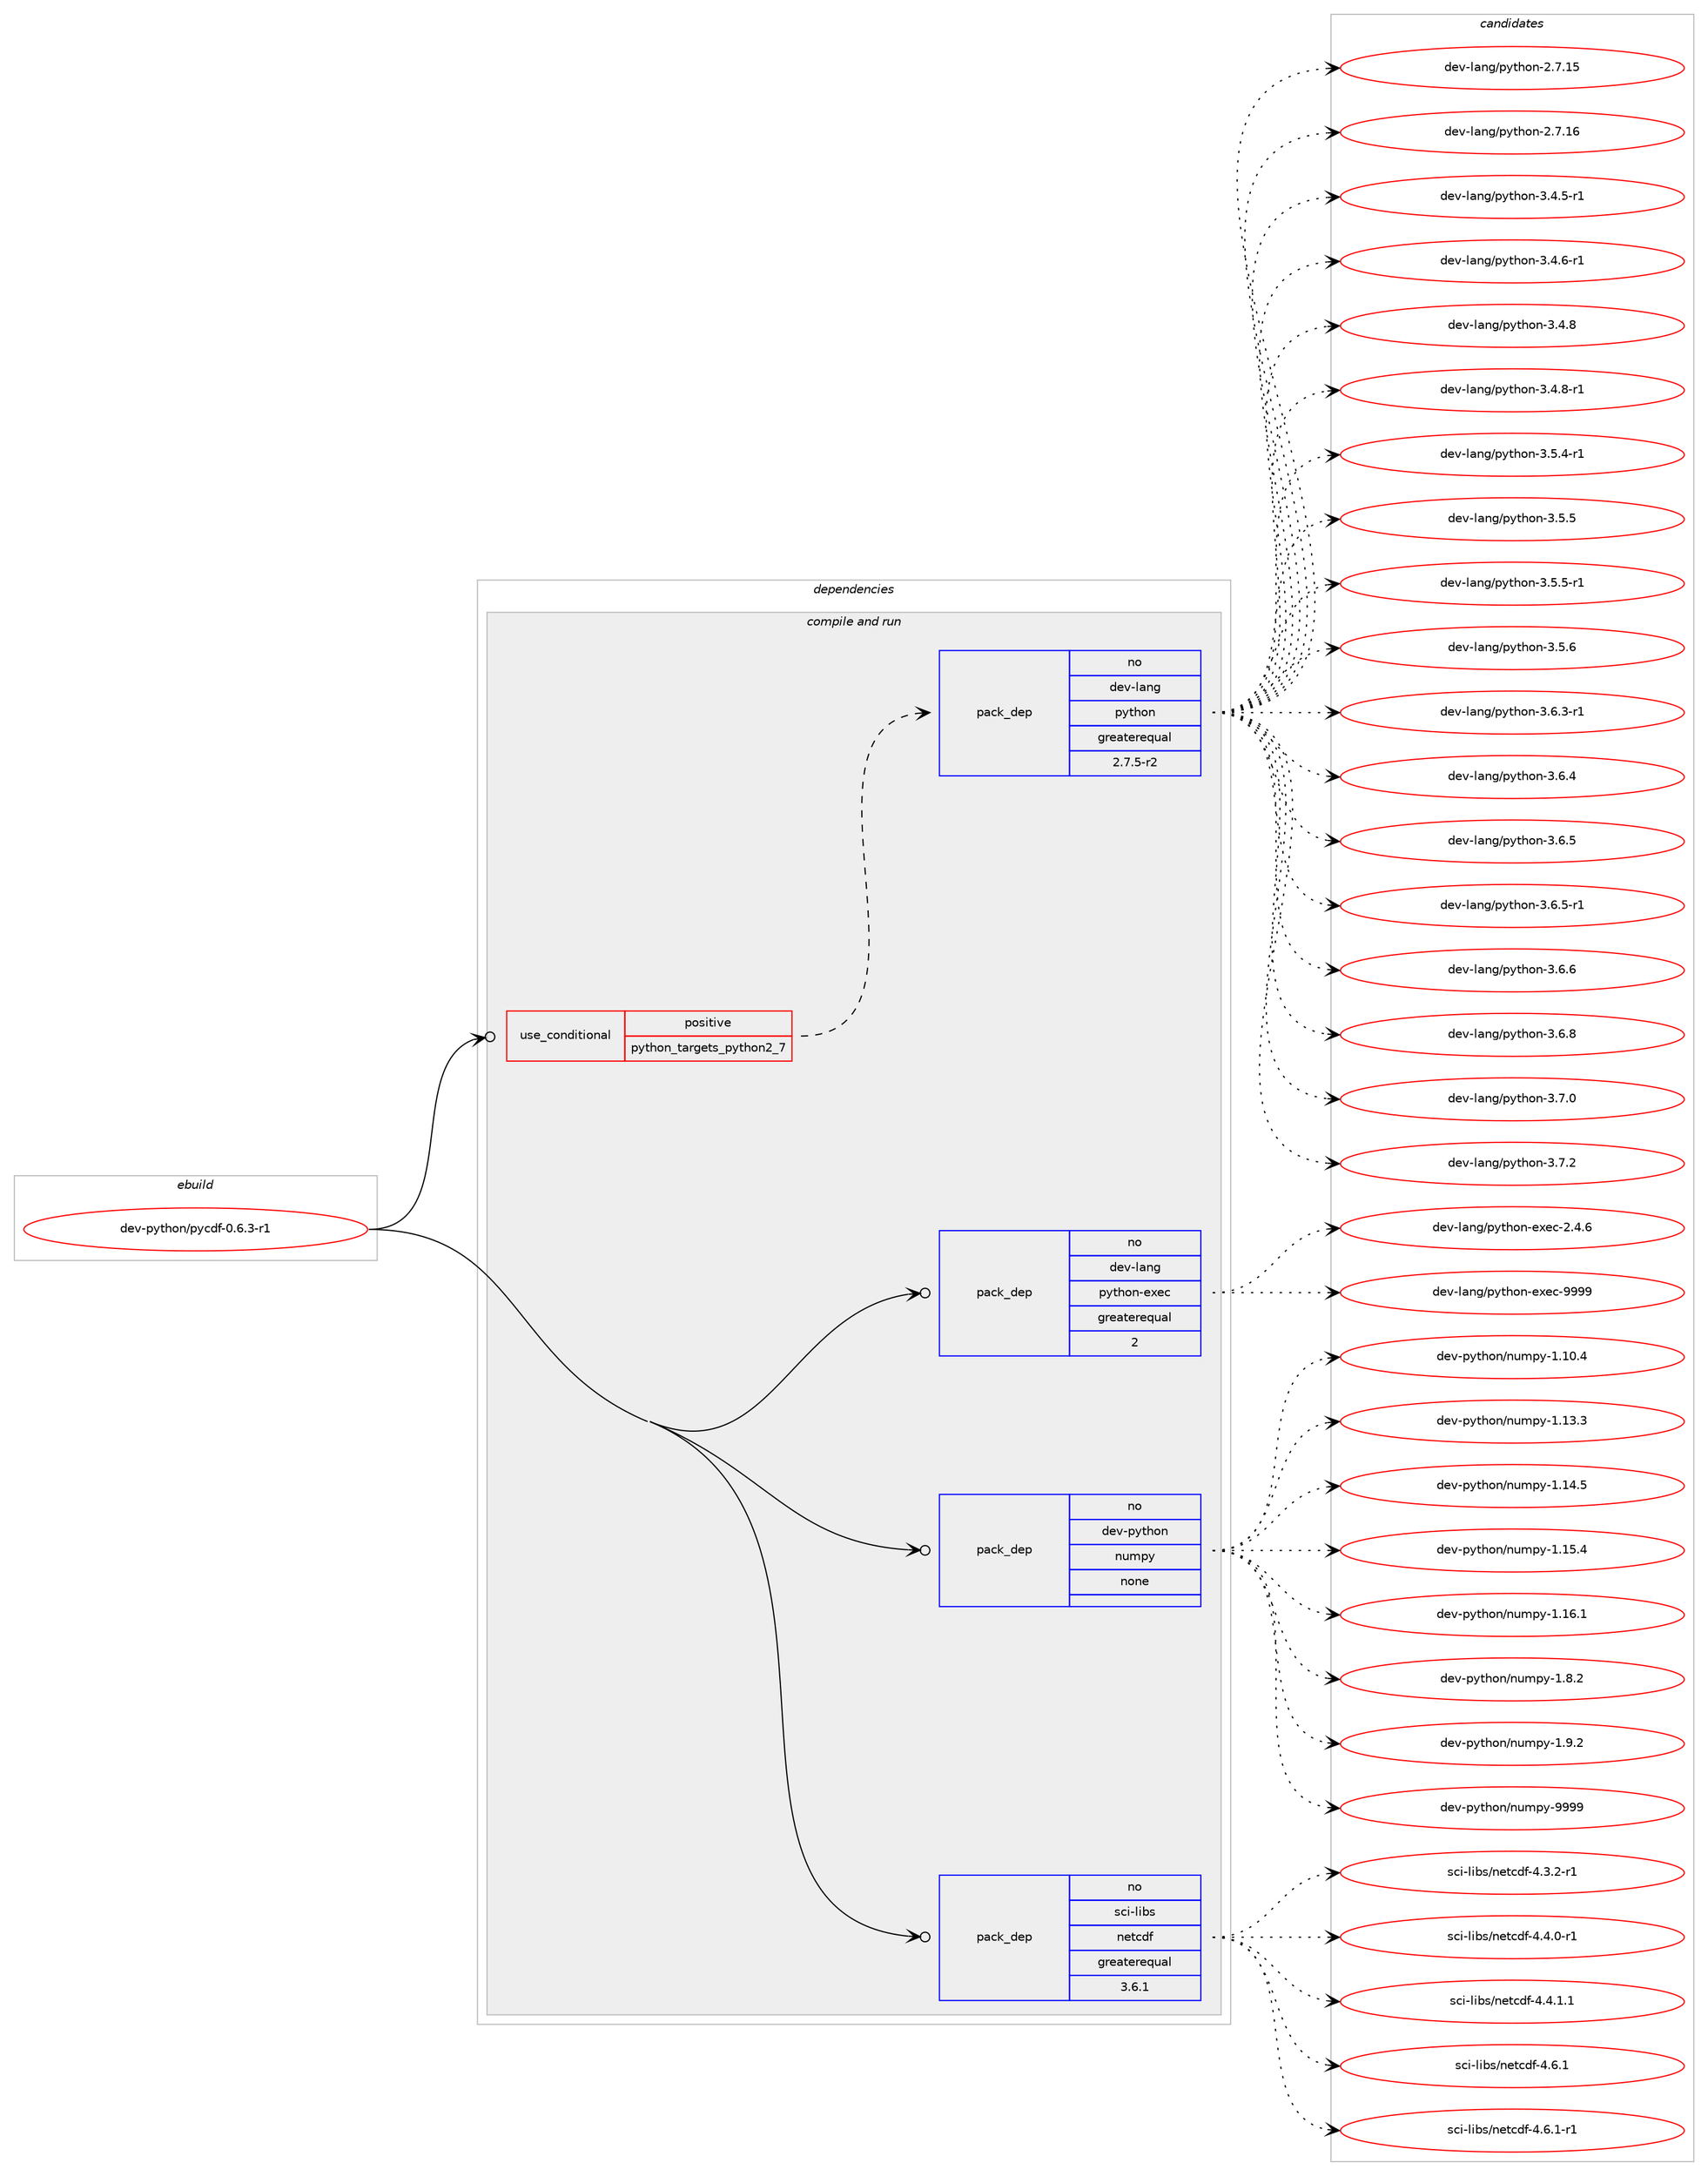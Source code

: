 digraph prolog {

# *************
# Graph options
# *************

newrank=true;
concentrate=true;
compound=true;
graph [rankdir=LR,fontname=Helvetica,fontsize=10,ranksep=1.5];#, ranksep=2.5, nodesep=0.2];
edge  [arrowhead=vee];
node  [fontname=Helvetica,fontsize=10];

# **********
# The ebuild
# **********

subgraph cluster_leftcol {
color=gray;
rank=same;
label=<<i>ebuild</i>>;
id [label="dev-python/pycdf-0.6.3-r1", color=red, width=4, href="../dev-python/pycdf-0.6.3-r1.svg"];
}

# ****************
# The dependencies
# ****************

subgraph cluster_midcol {
color=gray;
label=<<i>dependencies</i>>;
subgraph cluster_compile {
fillcolor="#eeeeee";
style=filled;
label=<<i>compile</i>>;
}
subgraph cluster_compileandrun {
fillcolor="#eeeeee";
style=filled;
label=<<i>compile and run</i>>;
subgraph cond380349 {
dependency1428000 [label=<<TABLE BORDER="0" CELLBORDER="1" CELLSPACING="0" CELLPADDING="4"><TR><TD ROWSPAN="3" CELLPADDING="10">use_conditional</TD></TR><TR><TD>positive</TD></TR><TR><TD>python_targets_python2_7</TD></TR></TABLE>>, shape=none, color=red];
subgraph pack1024337 {
dependency1428001 [label=<<TABLE BORDER="0" CELLBORDER="1" CELLSPACING="0" CELLPADDING="4" WIDTH="220"><TR><TD ROWSPAN="6" CELLPADDING="30">pack_dep</TD></TR><TR><TD WIDTH="110">no</TD></TR><TR><TD>dev-lang</TD></TR><TR><TD>python</TD></TR><TR><TD>greaterequal</TD></TR><TR><TD>2.7.5-r2</TD></TR></TABLE>>, shape=none, color=blue];
}
dependency1428000:e -> dependency1428001:w [weight=20,style="dashed",arrowhead="vee"];
}
id:e -> dependency1428000:w [weight=20,style="solid",arrowhead="odotvee"];
subgraph pack1024338 {
dependency1428002 [label=<<TABLE BORDER="0" CELLBORDER="1" CELLSPACING="0" CELLPADDING="4" WIDTH="220"><TR><TD ROWSPAN="6" CELLPADDING="30">pack_dep</TD></TR><TR><TD WIDTH="110">no</TD></TR><TR><TD>dev-lang</TD></TR><TR><TD>python-exec</TD></TR><TR><TD>greaterequal</TD></TR><TR><TD>2</TD></TR></TABLE>>, shape=none, color=blue];
}
id:e -> dependency1428002:w [weight=20,style="solid",arrowhead="odotvee"];
subgraph pack1024339 {
dependency1428003 [label=<<TABLE BORDER="0" CELLBORDER="1" CELLSPACING="0" CELLPADDING="4" WIDTH="220"><TR><TD ROWSPAN="6" CELLPADDING="30">pack_dep</TD></TR><TR><TD WIDTH="110">no</TD></TR><TR><TD>dev-python</TD></TR><TR><TD>numpy</TD></TR><TR><TD>none</TD></TR><TR><TD></TD></TR></TABLE>>, shape=none, color=blue];
}
id:e -> dependency1428003:w [weight=20,style="solid",arrowhead="odotvee"];
subgraph pack1024340 {
dependency1428004 [label=<<TABLE BORDER="0" CELLBORDER="1" CELLSPACING="0" CELLPADDING="4" WIDTH="220"><TR><TD ROWSPAN="6" CELLPADDING="30">pack_dep</TD></TR><TR><TD WIDTH="110">no</TD></TR><TR><TD>sci-libs</TD></TR><TR><TD>netcdf</TD></TR><TR><TD>greaterequal</TD></TR><TR><TD>3.6.1</TD></TR></TABLE>>, shape=none, color=blue];
}
id:e -> dependency1428004:w [weight=20,style="solid",arrowhead="odotvee"];
}
subgraph cluster_run {
fillcolor="#eeeeee";
style=filled;
label=<<i>run</i>>;
}
}

# **************
# The candidates
# **************

subgraph cluster_choices {
rank=same;
color=gray;
label=<<i>candidates</i>>;

subgraph choice1024337 {
color=black;
nodesep=1;
choice10010111845108971101034711212111610411111045504655464953 [label="dev-lang/python-2.7.15", color=red, width=4,href="../dev-lang/python-2.7.15.svg"];
choice10010111845108971101034711212111610411111045504655464954 [label="dev-lang/python-2.7.16", color=red, width=4,href="../dev-lang/python-2.7.16.svg"];
choice1001011184510897110103471121211161041111104551465246534511449 [label="dev-lang/python-3.4.5-r1", color=red, width=4,href="../dev-lang/python-3.4.5-r1.svg"];
choice1001011184510897110103471121211161041111104551465246544511449 [label="dev-lang/python-3.4.6-r1", color=red, width=4,href="../dev-lang/python-3.4.6-r1.svg"];
choice100101118451089711010347112121116104111110455146524656 [label="dev-lang/python-3.4.8", color=red, width=4,href="../dev-lang/python-3.4.8.svg"];
choice1001011184510897110103471121211161041111104551465246564511449 [label="dev-lang/python-3.4.8-r1", color=red, width=4,href="../dev-lang/python-3.4.8-r1.svg"];
choice1001011184510897110103471121211161041111104551465346524511449 [label="dev-lang/python-3.5.4-r1", color=red, width=4,href="../dev-lang/python-3.5.4-r1.svg"];
choice100101118451089711010347112121116104111110455146534653 [label="dev-lang/python-3.5.5", color=red, width=4,href="../dev-lang/python-3.5.5.svg"];
choice1001011184510897110103471121211161041111104551465346534511449 [label="dev-lang/python-3.5.5-r1", color=red, width=4,href="../dev-lang/python-3.5.5-r1.svg"];
choice100101118451089711010347112121116104111110455146534654 [label="dev-lang/python-3.5.6", color=red, width=4,href="../dev-lang/python-3.5.6.svg"];
choice1001011184510897110103471121211161041111104551465446514511449 [label="dev-lang/python-3.6.3-r1", color=red, width=4,href="../dev-lang/python-3.6.3-r1.svg"];
choice100101118451089711010347112121116104111110455146544652 [label="dev-lang/python-3.6.4", color=red, width=4,href="../dev-lang/python-3.6.4.svg"];
choice100101118451089711010347112121116104111110455146544653 [label="dev-lang/python-3.6.5", color=red, width=4,href="../dev-lang/python-3.6.5.svg"];
choice1001011184510897110103471121211161041111104551465446534511449 [label="dev-lang/python-3.6.5-r1", color=red, width=4,href="../dev-lang/python-3.6.5-r1.svg"];
choice100101118451089711010347112121116104111110455146544654 [label="dev-lang/python-3.6.6", color=red, width=4,href="../dev-lang/python-3.6.6.svg"];
choice100101118451089711010347112121116104111110455146544656 [label="dev-lang/python-3.6.8", color=red, width=4,href="../dev-lang/python-3.6.8.svg"];
choice100101118451089711010347112121116104111110455146554648 [label="dev-lang/python-3.7.0", color=red, width=4,href="../dev-lang/python-3.7.0.svg"];
choice100101118451089711010347112121116104111110455146554650 [label="dev-lang/python-3.7.2", color=red, width=4,href="../dev-lang/python-3.7.2.svg"];
dependency1428001:e -> choice10010111845108971101034711212111610411111045504655464953:w [style=dotted,weight="100"];
dependency1428001:e -> choice10010111845108971101034711212111610411111045504655464954:w [style=dotted,weight="100"];
dependency1428001:e -> choice1001011184510897110103471121211161041111104551465246534511449:w [style=dotted,weight="100"];
dependency1428001:e -> choice1001011184510897110103471121211161041111104551465246544511449:w [style=dotted,weight="100"];
dependency1428001:e -> choice100101118451089711010347112121116104111110455146524656:w [style=dotted,weight="100"];
dependency1428001:e -> choice1001011184510897110103471121211161041111104551465246564511449:w [style=dotted,weight="100"];
dependency1428001:e -> choice1001011184510897110103471121211161041111104551465346524511449:w [style=dotted,weight="100"];
dependency1428001:e -> choice100101118451089711010347112121116104111110455146534653:w [style=dotted,weight="100"];
dependency1428001:e -> choice1001011184510897110103471121211161041111104551465346534511449:w [style=dotted,weight="100"];
dependency1428001:e -> choice100101118451089711010347112121116104111110455146534654:w [style=dotted,weight="100"];
dependency1428001:e -> choice1001011184510897110103471121211161041111104551465446514511449:w [style=dotted,weight="100"];
dependency1428001:e -> choice100101118451089711010347112121116104111110455146544652:w [style=dotted,weight="100"];
dependency1428001:e -> choice100101118451089711010347112121116104111110455146544653:w [style=dotted,weight="100"];
dependency1428001:e -> choice1001011184510897110103471121211161041111104551465446534511449:w [style=dotted,weight="100"];
dependency1428001:e -> choice100101118451089711010347112121116104111110455146544654:w [style=dotted,weight="100"];
dependency1428001:e -> choice100101118451089711010347112121116104111110455146544656:w [style=dotted,weight="100"];
dependency1428001:e -> choice100101118451089711010347112121116104111110455146554648:w [style=dotted,weight="100"];
dependency1428001:e -> choice100101118451089711010347112121116104111110455146554650:w [style=dotted,weight="100"];
}
subgraph choice1024338 {
color=black;
nodesep=1;
choice1001011184510897110103471121211161041111104510112010199455046524654 [label="dev-lang/python-exec-2.4.6", color=red, width=4,href="../dev-lang/python-exec-2.4.6.svg"];
choice10010111845108971101034711212111610411111045101120101994557575757 [label="dev-lang/python-exec-9999", color=red, width=4,href="../dev-lang/python-exec-9999.svg"];
dependency1428002:e -> choice1001011184510897110103471121211161041111104510112010199455046524654:w [style=dotted,weight="100"];
dependency1428002:e -> choice10010111845108971101034711212111610411111045101120101994557575757:w [style=dotted,weight="100"];
}
subgraph choice1024339 {
color=black;
nodesep=1;
choice100101118451121211161041111104711011710911212145494649484652 [label="dev-python/numpy-1.10.4", color=red, width=4,href="../dev-python/numpy-1.10.4.svg"];
choice100101118451121211161041111104711011710911212145494649514651 [label="dev-python/numpy-1.13.3", color=red, width=4,href="../dev-python/numpy-1.13.3.svg"];
choice100101118451121211161041111104711011710911212145494649524653 [label="dev-python/numpy-1.14.5", color=red, width=4,href="../dev-python/numpy-1.14.5.svg"];
choice100101118451121211161041111104711011710911212145494649534652 [label="dev-python/numpy-1.15.4", color=red, width=4,href="../dev-python/numpy-1.15.4.svg"];
choice100101118451121211161041111104711011710911212145494649544649 [label="dev-python/numpy-1.16.1", color=red, width=4,href="../dev-python/numpy-1.16.1.svg"];
choice1001011184511212111610411111047110117109112121454946564650 [label="dev-python/numpy-1.8.2", color=red, width=4,href="../dev-python/numpy-1.8.2.svg"];
choice1001011184511212111610411111047110117109112121454946574650 [label="dev-python/numpy-1.9.2", color=red, width=4,href="../dev-python/numpy-1.9.2.svg"];
choice10010111845112121116104111110471101171091121214557575757 [label="dev-python/numpy-9999", color=red, width=4,href="../dev-python/numpy-9999.svg"];
dependency1428003:e -> choice100101118451121211161041111104711011710911212145494649484652:w [style=dotted,weight="100"];
dependency1428003:e -> choice100101118451121211161041111104711011710911212145494649514651:w [style=dotted,weight="100"];
dependency1428003:e -> choice100101118451121211161041111104711011710911212145494649524653:w [style=dotted,weight="100"];
dependency1428003:e -> choice100101118451121211161041111104711011710911212145494649534652:w [style=dotted,weight="100"];
dependency1428003:e -> choice100101118451121211161041111104711011710911212145494649544649:w [style=dotted,weight="100"];
dependency1428003:e -> choice1001011184511212111610411111047110117109112121454946564650:w [style=dotted,weight="100"];
dependency1428003:e -> choice1001011184511212111610411111047110117109112121454946574650:w [style=dotted,weight="100"];
dependency1428003:e -> choice10010111845112121116104111110471101171091121214557575757:w [style=dotted,weight="100"];
}
subgraph choice1024340 {
color=black;
nodesep=1;
choice11599105451081059811547110101116991001024552465146504511449 [label="sci-libs/netcdf-4.3.2-r1", color=red, width=4,href="../sci-libs/netcdf-4.3.2-r1.svg"];
choice11599105451081059811547110101116991001024552465246484511449 [label="sci-libs/netcdf-4.4.0-r1", color=red, width=4,href="../sci-libs/netcdf-4.4.0-r1.svg"];
choice11599105451081059811547110101116991001024552465246494649 [label="sci-libs/netcdf-4.4.1.1", color=red, width=4,href="../sci-libs/netcdf-4.4.1.1.svg"];
choice1159910545108105981154711010111699100102455246544649 [label="sci-libs/netcdf-4.6.1", color=red, width=4,href="../sci-libs/netcdf-4.6.1.svg"];
choice11599105451081059811547110101116991001024552465446494511449 [label="sci-libs/netcdf-4.6.1-r1", color=red, width=4,href="../sci-libs/netcdf-4.6.1-r1.svg"];
dependency1428004:e -> choice11599105451081059811547110101116991001024552465146504511449:w [style=dotted,weight="100"];
dependency1428004:e -> choice11599105451081059811547110101116991001024552465246484511449:w [style=dotted,weight="100"];
dependency1428004:e -> choice11599105451081059811547110101116991001024552465246494649:w [style=dotted,weight="100"];
dependency1428004:e -> choice1159910545108105981154711010111699100102455246544649:w [style=dotted,weight="100"];
dependency1428004:e -> choice11599105451081059811547110101116991001024552465446494511449:w [style=dotted,weight="100"];
}
}

}
